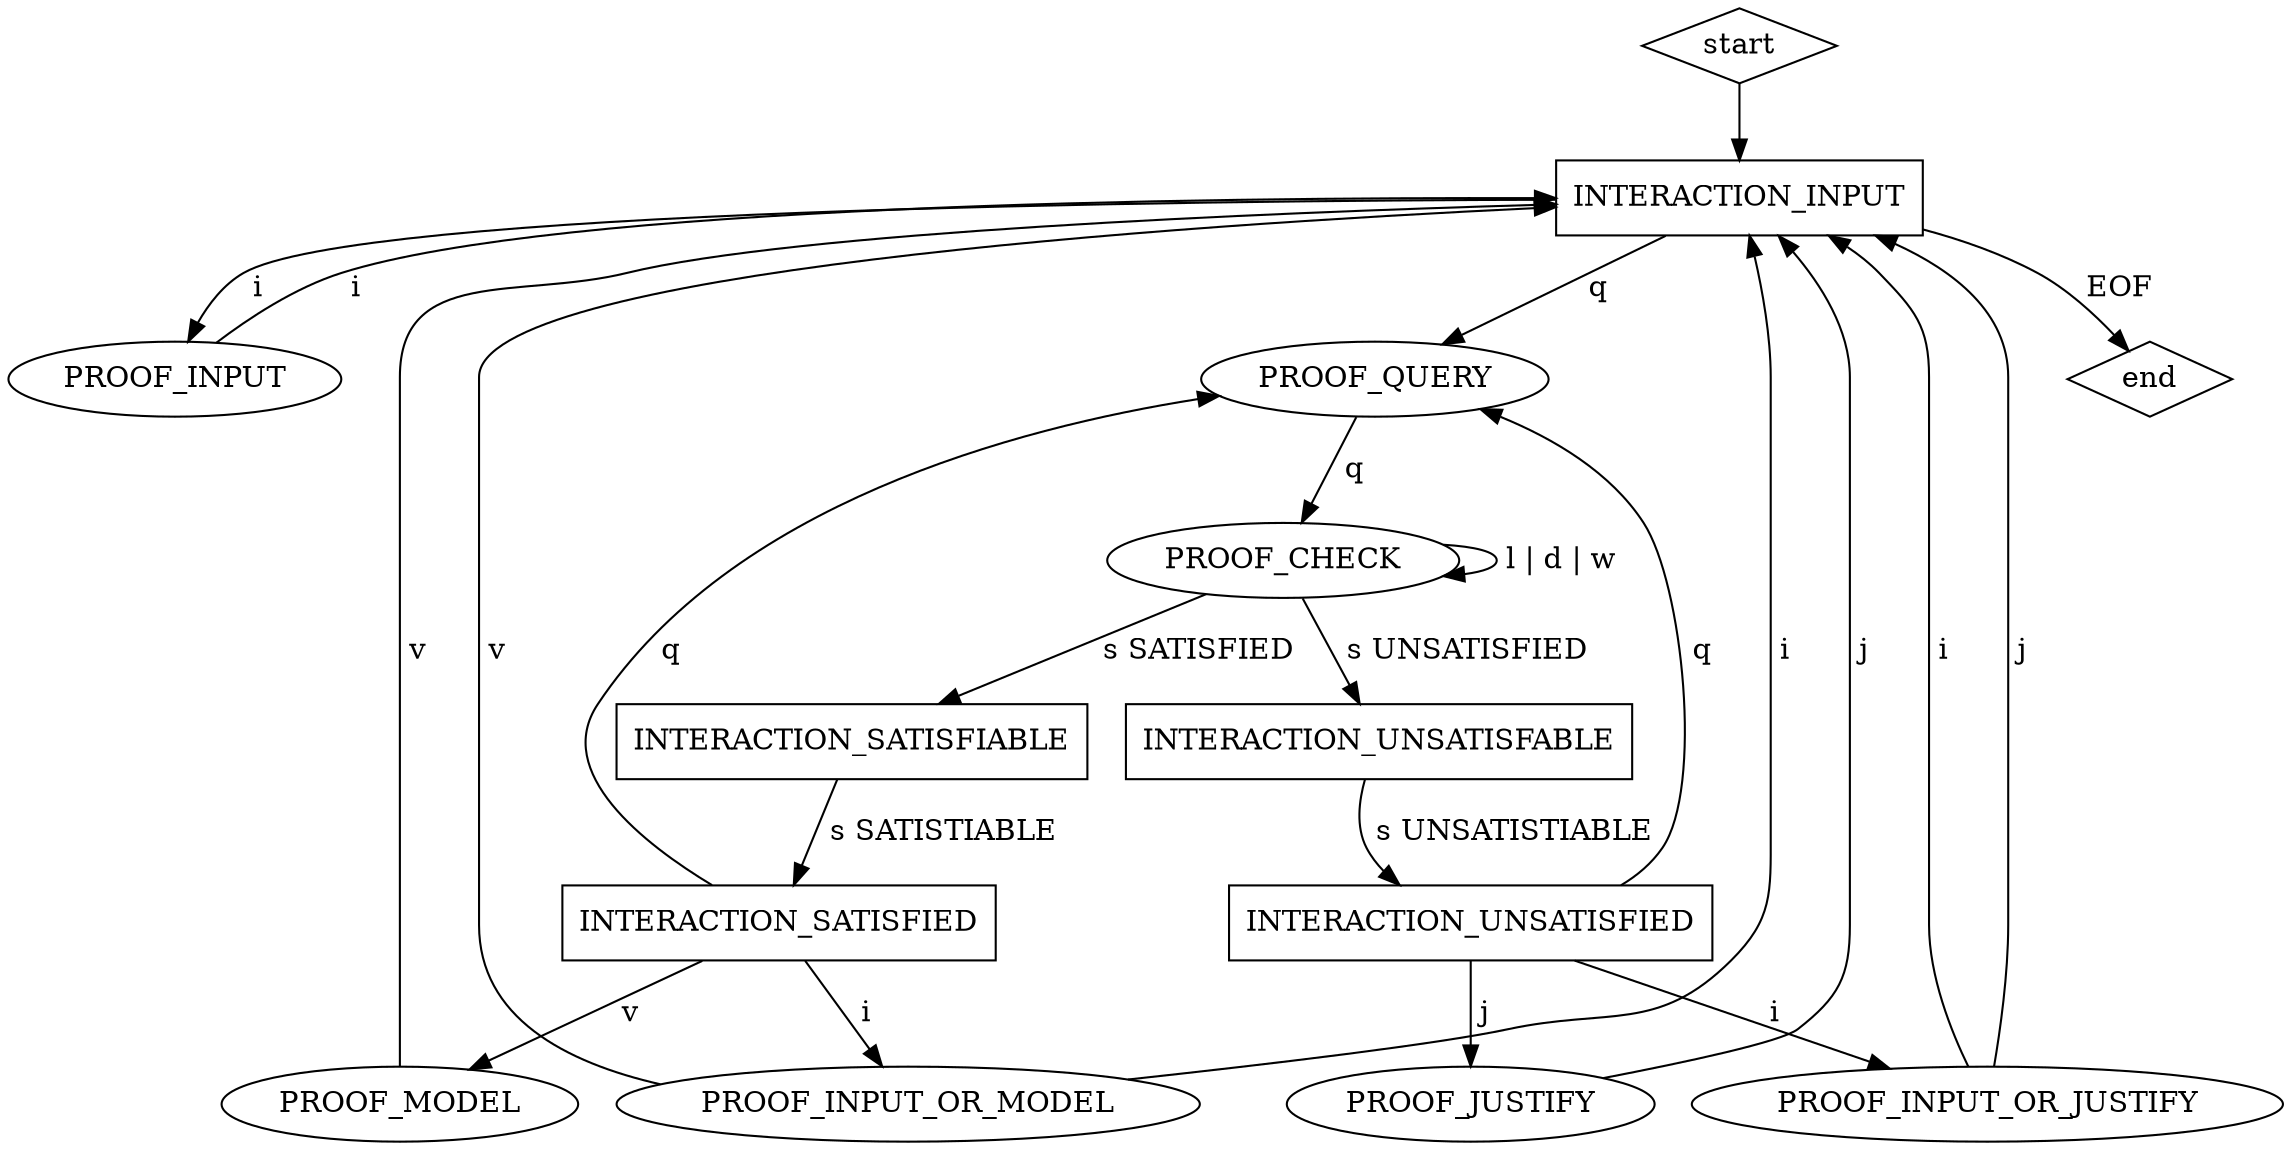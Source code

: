 digraph "idrup-check" {

  start [shape=diamond];
  start -> INTERACTION_INPUT;

  INTERACTION_INPUT [shape=box];
  INTERACTION_INPUT -> PROOF_INPUT [label=" i "];
  INTERACTION_INPUT -> PROOF_QUERY [label=" q "];
  INTERACTION_INPUT -> end [label=" EOF "];

  PROOF_INPUT -> INTERACTION_INPUT [label=" i "];

  PROOF_QUERY -> PROOF_CHECK [label=" q "];
  PROOF_CHECK -> PROOF_CHECK [label=" l | d | w "];
  PROOF_CHECK -> INTERACTION_SATISFIABLE [label=" s SATISFIED "];
  PROOF_CHECK -> INTERACTION_UNSATISFABLE [label=" s UNSATISFIED "];

  INTERACTION_UNSATISFABLE [shape="box"];
  INTERACTION_UNSATISFABLE -> INTERACTION_UNSATISFIED [label=" s UNSATISTIABLE "];

  INTERACTION_SATISFIABLE [shape="box"];
  INTERACTION_SATISFIABLE -> INTERACTION_SATISFIED [label=" s SATISTIABLE "];

  INTERACTION_SATISFIED [shape=box];
  INTERACTION_SATISFIED -> PROOF_MODEL [label=" v "];
  INTERACTION_SATISFIED -> PROOF_INPUT_OR_MODEL [label=" i "];
  INTERACTION_SATISFIED -> PROOF_QUERY [label=" q "];

  INTERACTION_UNSATISFIED [shape=box];
  INTERACTION_UNSATISFIED -> PROOF_JUSTIFY [label=" j "];
  INTERACTION_UNSATISFIED -> PROOF_INPUT_OR_JUSTIFY [label=" i "];
  INTERACTION_UNSATISFIED -> PROOF_QUERY [label=" q "];

  PROOF_MODEL -> INTERACTION_INPUT [label=" v"];
  PROOF_JUSTIFY -> INTERACTION_INPUT [label=" j "];

  PROOF_INPUT_OR_MODEL -> INTERACTION_INPUT [label=" i "];
  PROOF_INPUT_OR_MODEL -> INTERACTION_INPUT [label=" v "];

  PROOF_INPUT_OR_JUSTIFY -> INTERACTION_INPUT [label=" i "];
  PROOF_INPUT_OR_JUSTIFY -> INTERACTION_INPUT [label=" j "];

  end [shape=diamond];
}
